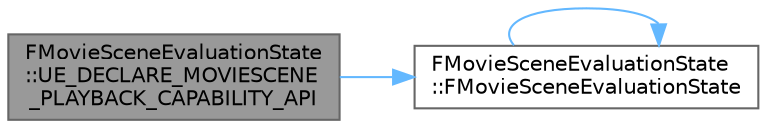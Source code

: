 digraph "FMovieSceneEvaluationState::UE_DECLARE_MOVIESCENE_PLAYBACK_CAPABILITY_API"
{
 // INTERACTIVE_SVG=YES
 // LATEX_PDF_SIZE
  bgcolor="transparent";
  edge [fontname=Helvetica,fontsize=10,labelfontname=Helvetica,labelfontsize=10];
  node [fontname=Helvetica,fontsize=10,shape=box,height=0.2,width=0.4];
  rankdir="LR";
  Node1 [id="Node000001",label="FMovieSceneEvaluationState\l::UE_DECLARE_MOVIESCENE\l_PLAYBACK_CAPABILITY_API",height=0.2,width=0.4,color="gray40", fillcolor="grey60", style="filled", fontcolor="black",tooltip=" "];
  Node1 -> Node2 [id="edge1_Node000001_Node000002",color="steelblue1",style="solid",tooltip=" "];
  Node2 [id="Node000002",label="FMovieSceneEvaluationState\l::FMovieSceneEvaluationState",height=0.2,width=0.4,color="grey40", fillcolor="white", style="filled",URL="$da/d40/structFMovieSceneEvaluationState.html#ad189f99fb1cfa0154152c4702d481cc2",tooltip=" "];
  Node2 -> Node2 [id="edge2_Node000002_Node000002",color="steelblue1",style="solid",tooltip=" "];
}

